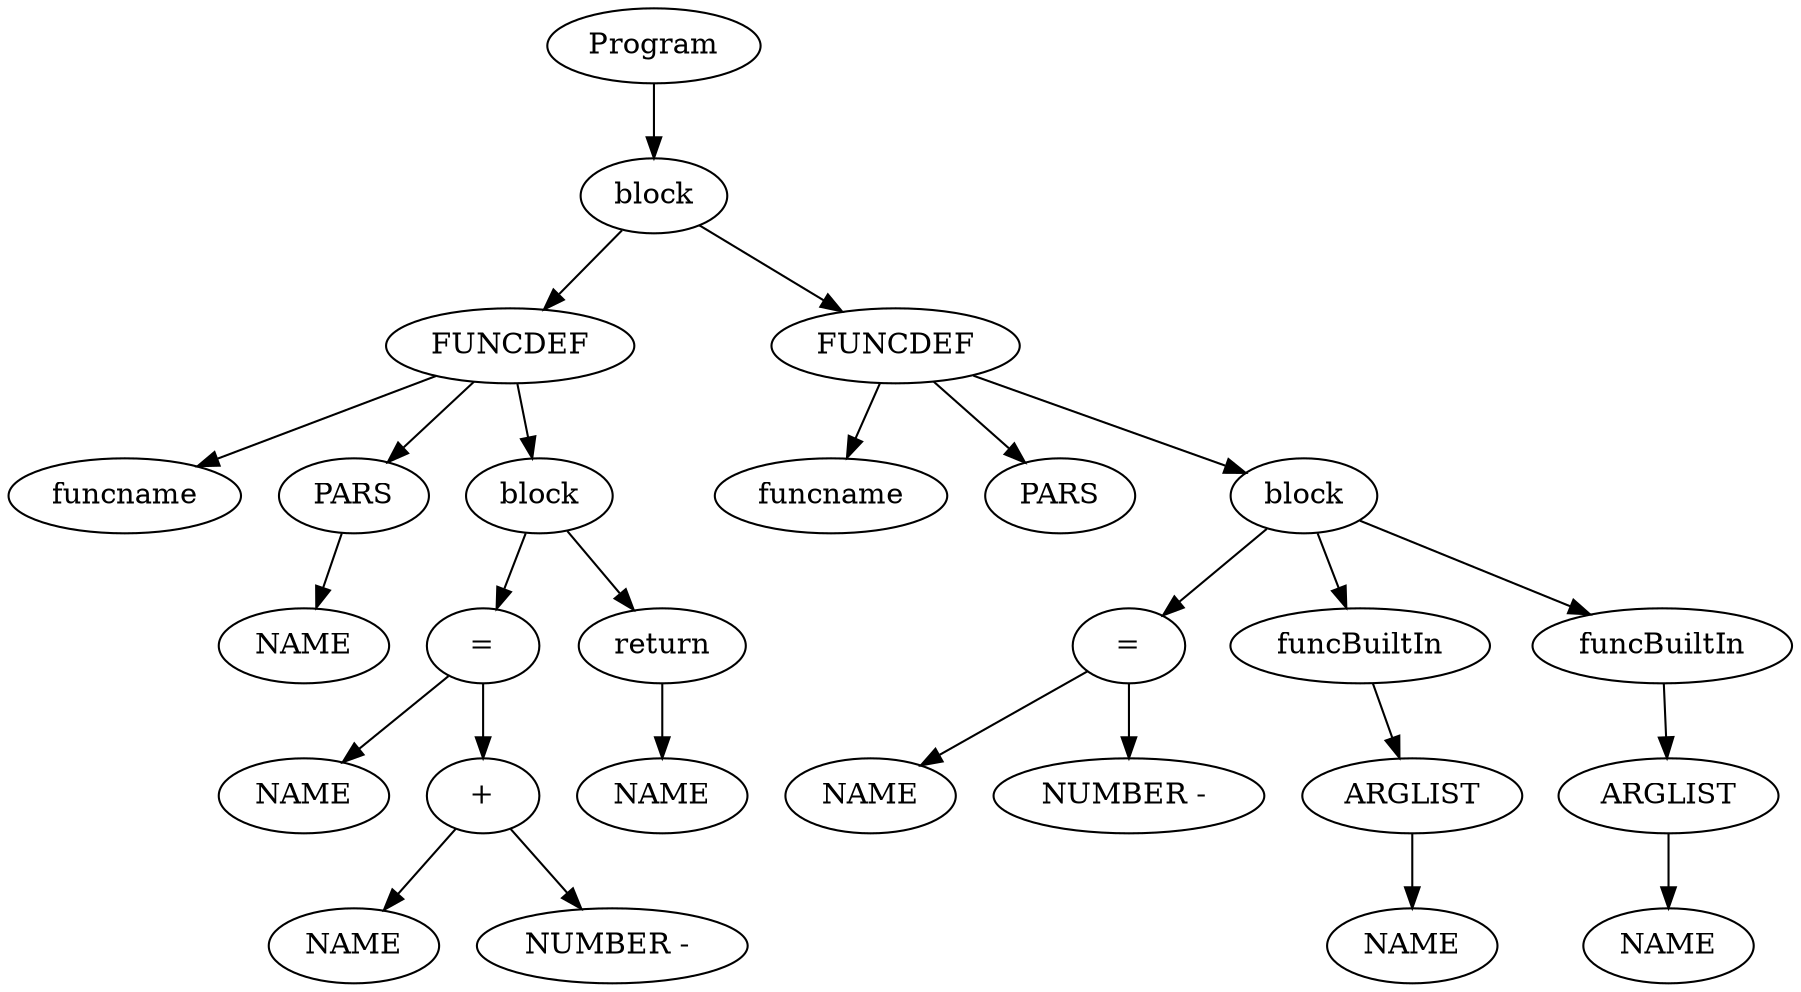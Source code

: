 digraph {
graph [ordering="out"];
node0[label="Program"];
node1[label="block"];
node2[label="FUNCDEF"];
node3[label="funcname"];
node2 -> node3;
node4[label="PARS"];
node5[label="NAME"];
node4 -> node5;
node2 -> node4;
node6[label="block"];
node7[label="="];
node8[label="NAME"];
node7 -> node8;
node9[label="+"];
node10[label="NAME"];
node9 -> node10;
node11[label="NUMBER - "];
node9 -> node11;
node7 -> node9;
node6 -> node7;
node12[label="return"];
node13[label="NAME"];
node12 -> node13;
node6 -> node12;
node2 -> node6;
node1 -> node2;
node14[label="FUNCDEF"];
node15[label="funcname"];
node14 -> node15;
node16[label="PARS"];
node14 -> node16;
node17[label="block"];
node18[label="="];
node19[label="NAME"];
node18 -> node19;
node20[label="NUMBER - "];
node18 -> node20;
node17 -> node18;
node21[label="funcBuiltIn"];
node22[label="ARGLIST"];
node23[label="NAME"];
node22 -> node23;
node21 -> node22;
node17 -> node21;
node24[label="funcBuiltIn"];
node25[label="ARGLIST"];
node26[label="NAME"];
node25 -> node26;
node24 -> node25;
node17 -> node24;
node14 -> node17;
node1 -> node14;
node0 -> node1;
}
